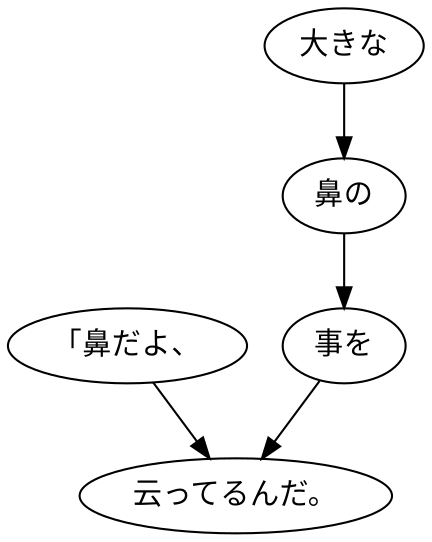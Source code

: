 digraph graph2351 {
	node0 [label="「鼻だよ、"];
	node1 [label="大きな"];
	node2 [label="鼻の"];
	node3 [label="事を"];
	node4 [label="云ってるんだ。"];
	node0 -> node4;
	node1 -> node2;
	node2 -> node3;
	node3 -> node4;
}
